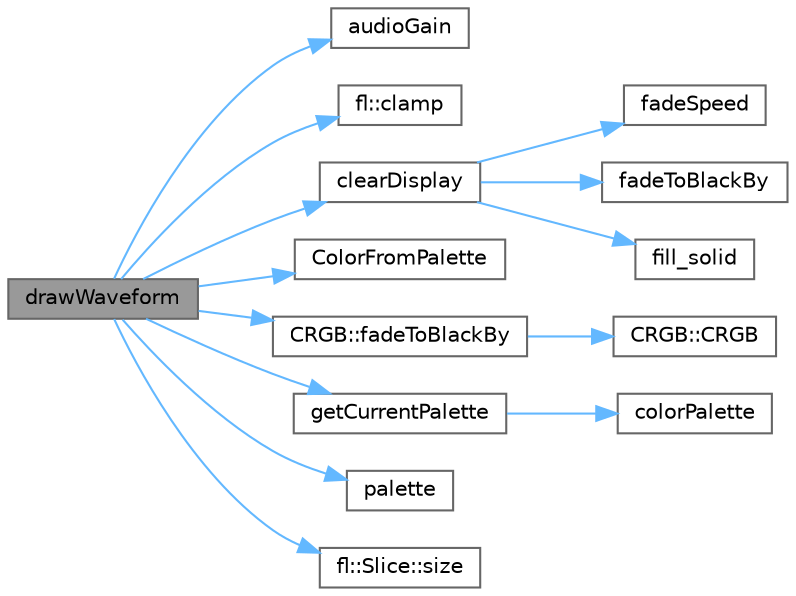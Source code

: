 digraph "drawWaveform"
{
 // INTERACTIVE_SVG=YES
 // LATEX_PDF_SIZE
  bgcolor="transparent";
  edge [fontname=Helvetica,fontsize=10,labelfontname=Helvetica,labelfontsize=10];
  node [fontname=Helvetica,fontsize=10,shape=box,height=0.2,width=0.4];
  rankdir="LR";
  Node1 [id="Node000001",label="drawWaveform",height=0.2,width=0.4,color="gray40", fillcolor="grey60", style="filled", fontcolor="black",tooltip=" "];
  Node1 -> Node2 [id="edge1_Node000001_Node000002",color="steelblue1",style="solid",tooltip=" "];
  Node2 [id="Node000002",label="audioGain",height=0.2,width=0.4,color="grey40", fillcolor="white", style="filled",URL="$da/dc7/advanced_8h_abd84f2f97c080f743cb0de181adcd8c7.html#abd84f2f97c080f743cb0de181adcd8c7",tooltip=" "];
  Node1 -> Node3 [id="edge2_Node000001_Node000003",color="steelblue1",style="solid",tooltip=" "];
  Node3 [id="Node000003",label="fl::clamp",height=0.2,width=0.4,color="grey40", fillcolor="white", style="filled",URL="$d4/d36/namespacefl_a6072e119545650c71b6544cc0ce9e355.html#a6072e119545650c71b6544cc0ce9e355",tooltip=" "];
  Node1 -> Node4 [id="edge3_Node000001_Node000004",color="steelblue1",style="solid",tooltip=" "];
  Node4 [id="Node000004",label="clearDisplay",height=0.2,width=0.4,color="grey40", fillcolor="white", style="filled",URL="$da/dc7/advanced_8h_afaa5f070126ac5184a648b484e7cf276.html#afaa5f070126ac5184a648b484e7cf276",tooltip=" "];
  Node4 -> Node5 [id="edge4_Node000004_Node000005",color="steelblue1",style="solid",tooltip=" "];
  Node5 [id="Node000005",label="fadeSpeed",height=0.2,width=0.4,color="grey40", fillcolor="white", style="filled",URL="$da/dc7/advanced_8h_a40fb0ce80fe239814f5a2d21922802b3.html#a40fb0ce80fe239814f5a2d21922802b3",tooltip=" "];
  Node4 -> Node6 [id="edge5_Node000004_Node000006",color="steelblue1",style="solid",tooltip=" "];
  Node6 [id="Node000006",label="fadeToBlackBy",height=0.2,width=0.4,color="grey40", fillcolor="white", style="filled",URL="$d1/dfb/colorutils_8h_a399e4e094995b8e97420b89a2dd6548b.html#a399e4e094995b8e97420b89a2dd6548b",tooltip=" "];
  Node4 -> Node7 [id="edge6_Node000004_Node000007",color="steelblue1",style="solid",tooltip=" "];
  Node7 [id="Node000007",label="fill_solid",height=0.2,width=0.4,color="grey40", fillcolor="white", style="filled",URL="$d1/dfb/colorutils_8h_afcada3a28df2b4491cbee30297e39ea7.html#afcada3a28df2b4491cbee30297e39ea7",tooltip="Fill a range of LEDs with a solid color."];
  Node1 -> Node8 [id="edge7_Node000001_Node000008",color="steelblue1",style="solid",tooltip=" "];
  Node8 [id="Node000008",label="ColorFromPalette",height=0.2,width=0.4,color="grey40", fillcolor="white", style="filled",URL="$d1/dfb/colorutils_8h_a3d488dd1e2d27e99307310527e51cad3.html#a3d488dd1e2d27e99307310527e51cad3",tooltip=" "];
  Node1 -> Node9 [id="edge8_Node000001_Node000009",color="steelblue1",style="solid",tooltip=" "];
  Node9 [id="Node000009",label="CRGB::fadeToBlackBy",height=0.2,width=0.4,color="grey40", fillcolor="white", style="filled",URL="$d7/d82/struct_c_r_g_b_aabdc26405d8c24356b7152b4c80daaa7.html#aabdc26405d8c24356b7152b4c80daaa7",tooltip="fadeToBlackBy is a synonym for nscale8(), as a fade instead of a scale"];
  Node9 -> Node10 [id="edge9_Node000009_Node000010",color="steelblue1",style="solid",tooltip=" "];
  Node10 [id="Node000010",label="CRGB::CRGB",height=0.2,width=0.4,color="grey40", fillcolor="white", style="filled",URL="$d7/d82/struct_c_r_g_b_a4b0cc1cfefd9e0c66ea5c6583181df46.html#a4b0cc1cfefd9e0c66ea5c6583181df46",tooltip="Default constructor."];
  Node1 -> Node11 [id="edge10_Node000001_Node000011",color="steelblue1",style="solid",tooltip=" "];
  Node11 [id="Node000011",label="getCurrentPalette",height=0.2,width=0.4,color="grey40", fillcolor="white", style="filled",URL="$da/dc7/advanced_8h_ac17afe8b8a0d48cf8ffdaada59b5a7c4.html#ac17afe8b8a0d48cf8ffdaada59b5a7c4",tooltip=" "];
  Node11 -> Node12 [id="edge11_Node000011_Node000012",color="steelblue1",style="solid",tooltip=" "];
  Node12 [id="Node000012",label="colorPalette",height=0.2,width=0.4,color="grey40", fillcolor="white", style="filled",URL="$da/dc7/advanced_8h_af93246357d0df3ce571494e6b78abb6c.html#af93246357d0df3ce571494e6b78abb6c",tooltip=" "];
  Node1 -> Node13 [id="edge12_Node000001_Node000013",color="steelblue1",style="solid",tooltip=" "];
  Node13 [id="Node000013",label="palette",height=0.2,width=0.4,color="grey40", fillcolor="white", style="filled",URL="$d8/dd0/_fire_cylinder_8h_a470cec2dcb21e474c257065bb93bfcd1.html#a470cec2dcb21e474c257065bb93bfcd1",tooltip=" "];
  Node1 -> Node14 [id="edge13_Node000001_Node000014",color="steelblue1",style="solid",tooltip=" "];
  Node14 [id="Node000014",label="fl::Slice::size",height=0.2,width=0.4,color="grey40", fillcolor="white", style="filled",URL="$d8/de4/classfl_1_1_slice_abe7b0c2539b61d18d30ee571680d5a91.html#abe7b0c2539b61d18d30ee571680d5a91",tooltip=" "];
}
